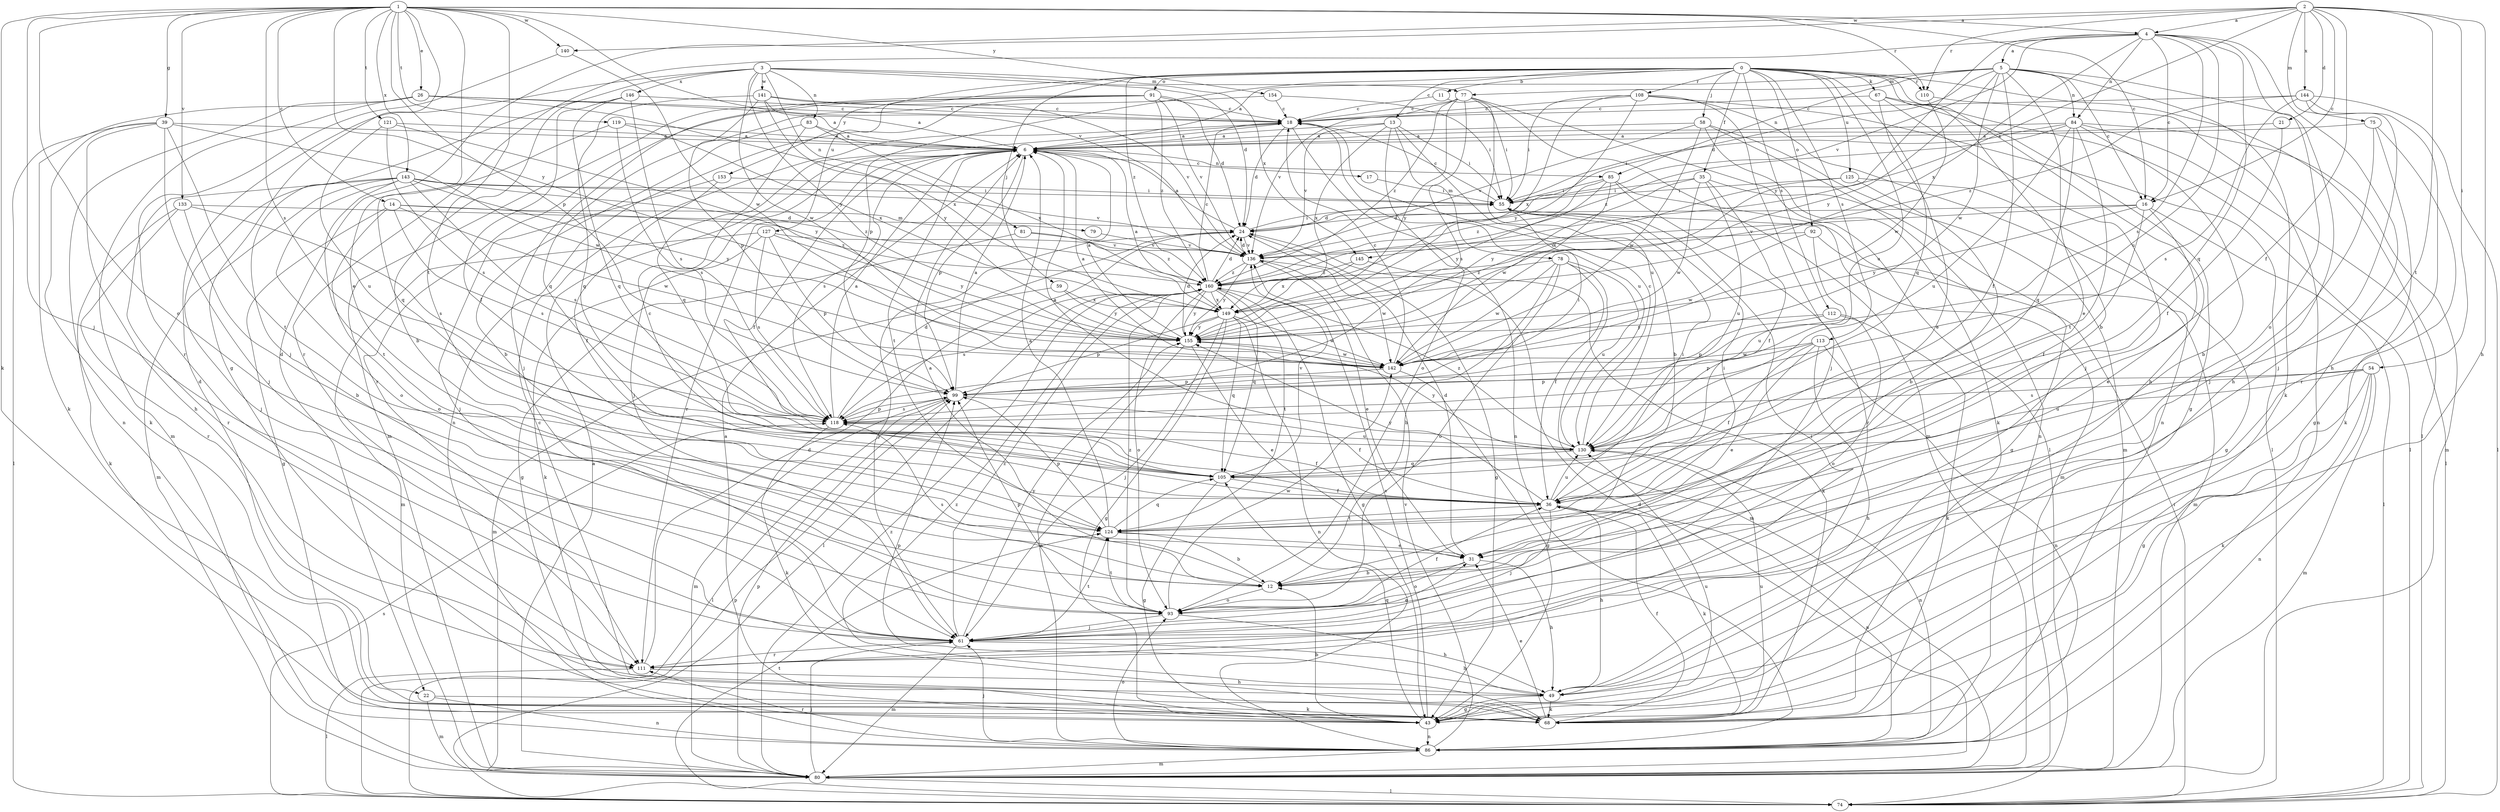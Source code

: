 strict digraph  {
0;
1;
2;
3;
4;
5;
6;
11;
12;
13;
14;
16;
17;
18;
21;
22;
24;
26;
31;
35;
36;
39;
43;
49;
54;
55;
58;
59;
61;
67;
68;
74;
75;
77;
78;
79;
80;
81;
83;
84;
85;
86;
91;
92;
93;
99;
105;
108;
110;
111;
112;
113;
118;
119;
121;
124;
125;
127;
130;
133;
136;
140;
141;
142;
143;
144;
145;
146;
149;
153;
154;
155;
160;
0 -> 11  [label=b];
0 -> 12  [label=b];
0 -> 13  [label=c];
0 -> 35  [label=f];
0 -> 49  [label=h];
0 -> 58  [label=j];
0 -> 59  [label=j];
0 -> 67  [label=k];
0 -> 74  [label=l];
0 -> 91  [label=o];
0 -> 92  [label=o];
0 -> 99  [label=p];
0 -> 105  [label=q];
0 -> 108  [label=r];
0 -> 110  [label=r];
0 -> 112  [label=s];
0 -> 113  [label=s];
0 -> 125  [label=u];
0 -> 127  [label=u];
0 -> 130  [label=u];
0 -> 153  [label=y];
0 -> 160  [label=z];
1 -> 4  [label=a];
1 -> 14  [label=c];
1 -> 16  [label=c];
1 -> 26  [label=e];
1 -> 31  [label=e];
1 -> 39  [label=g];
1 -> 43  [label=g];
1 -> 61  [label=j];
1 -> 68  [label=k];
1 -> 93  [label=o];
1 -> 99  [label=p];
1 -> 110  [label=r];
1 -> 118  [label=s];
1 -> 119  [label=t];
1 -> 121  [label=t];
1 -> 124  [label=t];
1 -> 133  [label=v];
1 -> 136  [label=v];
1 -> 140  [label=w];
1 -> 143  [label=x];
1 -> 154  [label=y];
1 -> 155  [label=y];
2 -> 4  [label=a];
2 -> 16  [label=c];
2 -> 21  [label=d];
2 -> 22  [label=d];
2 -> 36  [label=f];
2 -> 49  [label=h];
2 -> 54  [label=i];
2 -> 75  [label=m];
2 -> 110  [label=r];
2 -> 124  [label=t];
2 -> 140  [label=w];
2 -> 144  [label=x];
2 -> 145  [label=x];
3 -> 22  [label=d];
3 -> 24  [label=d];
3 -> 61  [label=j];
3 -> 77  [label=m];
3 -> 81  [label=n];
3 -> 83  [label=n];
3 -> 141  [label=w];
3 -> 142  [label=w];
3 -> 145  [label=x];
3 -> 146  [label=x];
3 -> 155  [label=y];
4 -> 5  [label=a];
4 -> 16  [label=c];
4 -> 49  [label=h];
4 -> 84  [label=n];
4 -> 93  [label=o];
4 -> 105  [label=q];
4 -> 111  [label=r];
4 -> 118  [label=s];
4 -> 130  [label=u];
4 -> 136  [label=v];
4 -> 149  [label=x];
4 -> 155  [label=y];
5 -> 6  [label=a];
5 -> 16  [label=c];
5 -> 24  [label=d];
5 -> 31  [label=e];
5 -> 36  [label=f];
5 -> 49  [label=h];
5 -> 68  [label=k];
5 -> 77  [label=m];
5 -> 84  [label=n];
5 -> 85  [label=n];
5 -> 142  [label=w];
5 -> 155  [label=y];
6 -> 17  [label=c];
6 -> 36  [label=f];
6 -> 61  [label=j];
6 -> 85  [label=n];
6 -> 99  [label=p];
6 -> 111  [label=r];
6 -> 118  [label=s];
6 -> 124  [label=t];
11 -> 18  [label=c];
11 -> 55  [label=i];
12 -> 6  [label=a];
12 -> 93  [label=o];
12 -> 118  [label=s];
13 -> 6  [label=a];
13 -> 12  [label=b];
13 -> 55  [label=i];
13 -> 78  [label=m];
13 -> 93  [label=o];
13 -> 136  [label=v];
13 -> 149  [label=x];
14 -> 43  [label=g];
14 -> 79  [label=m];
14 -> 93  [label=o];
14 -> 118  [label=s];
14 -> 142  [label=w];
14 -> 160  [label=z];
16 -> 24  [label=d];
16 -> 31  [label=e];
16 -> 36  [label=f];
16 -> 74  [label=l];
16 -> 136  [label=v];
16 -> 155  [label=y];
17 -> 55  [label=i];
18 -> 6  [label=a];
18 -> 24  [label=d];
18 -> 86  [label=n];
18 -> 130  [label=u];
21 -> 6  [label=a];
21 -> 36  [label=f];
22 -> 68  [label=k];
22 -> 80  [label=m];
22 -> 86  [label=n];
24 -> 6  [label=a];
24 -> 43  [label=g];
24 -> 55  [label=i];
24 -> 61  [label=j];
24 -> 136  [label=v];
26 -> 6  [label=a];
26 -> 18  [label=c];
26 -> 68  [label=k];
26 -> 80  [label=m];
26 -> 86  [label=n];
26 -> 149  [label=x];
31 -> 12  [label=b];
31 -> 24  [label=d];
31 -> 49  [label=h];
31 -> 93  [label=o];
35 -> 36  [label=f];
35 -> 43  [label=g];
35 -> 55  [label=i];
35 -> 130  [label=u];
35 -> 142  [label=w];
35 -> 155  [label=y];
36 -> 18  [label=c];
36 -> 49  [label=h];
36 -> 55  [label=i];
36 -> 61  [label=j];
36 -> 68  [label=k];
36 -> 86  [label=n];
36 -> 124  [label=t];
36 -> 130  [label=u];
36 -> 155  [label=y];
39 -> 6  [label=a];
39 -> 49  [label=h];
39 -> 61  [label=j];
39 -> 68  [label=k];
39 -> 74  [label=l];
39 -> 124  [label=t];
39 -> 142  [label=w];
43 -> 6  [label=a];
43 -> 12  [label=b];
43 -> 86  [label=n];
43 -> 105  [label=q];
43 -> 130  [label=u];
43 -> 136  [label=v];
49 -> 43  [label=g];
49 -> 68  [label=k];
49 -> 99  [label=p];
54 -> 43  [label=g];
54 -> 68  [label=k];
54 -> 80  [label=m];
54 -> 86  [label=n];
54 -> 99  [label=p];
54 -> 118  [label=s];
54 -> 130  [label=u];
55 -> 18  [label=c];
55 -> 24  [label=d];
58 -> 6  [label=a];
58 -> 68  [label=k];
58 -> 80  [label=m];
58 -> 86  [label=n];
58 -> 136  [label=v];
58 -> 142  [label=w];
59 -> 80  [label=m];
59 -> 149  [label=x];
59 -> 155  [label=y];
61 -> 31  [label=e];
61 -> 49  [label=h];
61 -> 80  [label=m];
61 -> 111  [label=r];
61 -> 124  [label=t];
61 -> 155  [label=y];
61 -> 160  [label=z];
67 -> 18  [label=c];
67 -> 31  [label=e];
67 -> 43  [label=g];
67 -> 61  [label=j];
67 -> 74  [label=l];
68 -> 18  [label=c];
68 -> 31  [label=e];
68 -> 36  [label=f];
68 -> 130  [label=u];
68 -> 160  [label=z];
74 -> 55  [label=i];
74 -> 99  [label=p];
74 -> 118  [label=s];
74 -> 124  [label=t];
75 -> 6  [label=a];
75 -> 43  [label=g];
75 -> 61  [label=j];
75 -> 68  [label=k];
77 -> 18  [label=c];
77 -> 74  [label=l];
77 -> 80  [label=m];
77 -> 118  [label=s];
77 -> 130  [label=u];
77 -> 136  [label=v];
77 -> 155  [label=y];
77 -> 160  [label=z];
78 -> 12  [label=b];
78 -> 36  [label=f];
78 -> 80  [label=m];
78 -> 93  [label=o];
78 -> 130  [label=u];
78 -> 142  [label=w];
78 -> 160  [label=z];
79 -> 136  [label=v];
80 -> 6  [label=a];
80 -> 24  [label=d];
80 -> 61  [label=j];
80 -> 74  [label=l];
80 -> 99  [label=p];
80 -> 160  [label=z];
81 -> 43  [label=g];
81 -> 136  [label=v];
81 -> 160  [label=z];
83 -> 6  [label=a];
83 -> 12  [label=b];
83 -> 105  [label=q];
83 -> 149  [label=x];
84 -> 6  [label=a];
84 -> 12  [label=b];
84 -> 55  [label=i];
84 -> 74  [label=l];
84 -> 80  [label=m];
84 -> 105  [label=q];
84 -> 124  [label=t];
84 -> 130  [label=u];
84 -> 160  [label=z];
85 -> 55  [label=i];
85 -> 80  [label=m];
85 -> 111  [label=r];
85 -> 142  [label=w];
85 -> 155  [label=y];
85 -> 160  [label=z];
86 -> 61  [label=j];
86 -> 80  [label=m];
86 -> 93  [label=o];
86 -> 111  [label=r];
86 -> 136  [label=v];
91 -> 18  [label=c];
91 -> 24  [label=d];
91 -> 61  [label=j];
91 -> 80  [label=m];
91 -> 86  [label=n];
91 -> 111  [label=r];
91 -> 136  [label=v];
91 -> 160  [label=z];
92 -> 80  [label=m];
92 -> 130  [label=u];
92 -> 136  [label=v];
92 -> 142  [label=w];
93 -> 36  [label=f];
93 -> 49  [label=h];
93 -> 61  [label=j];
93 -> 99  [label=p];
93 -> 124  [label=t];
93 -> 142  [label=w];
93 -> 160  [label=z];
99 -> 6  [label=a];
99 -> 36  [label=f];
99 -> 55  [label=i];
99 -> 74  [label=l];
99 -> 80  [label=m];
99 -> 118  [label=s];
105 -> 36  [label=f];
105 -> 43  [label=g];
105 -> 136  [label=v];
108 -> 18  [label=c];
108 -> 55  [label=i];
108 -> 61  [label=j];
108 -> 74  [label=l];
108 -> 86  [label=n];
108 -> 149  [label=x];
108 -> 155  [label=y];
110 -> 86  [label=n];
110 -> 142  [label=w];
111 -> 24  [label=d];
111 -> 49  [label=h];
111 -> 55  [label=i];
111 -> 74  [label=l];
112 -> 68  [label=k];
112 -> 93  [label=o];
112 -> 99  [label=p];
112 -> 155  [label=y];
113 -> 31  [label=e];
113 -> 36  [label=f];
113 -> 49  [label=h];
113 -> 86  [label=n];
113 -> 99  [label=p];
113 -> 142  [label=w];
118 -> 6  [label=a];
118 -> 24  [label=d];
118 -> 36  [label=f];
118 -> 68  [label=k];
118 -> 99  [label=p];
118 -> 130  [label=u];
119 -> 6  [label=a];
119 -> 105  [label=q];
119 -> 118  [label=s];
119 -> 149  [label=x];
121 -> 6  [label=a];
121 -> 118  [label=s];
121 -> 130  [label=u];
121 -> 155  [label=y];
124 -> 6  [label=a];
124 -> 12  [label=b];
124 -> 31  [label=e];
124 -> 55  [label=i];
124 -> 99  [label=p];
124 -> 105  [label=q];
125 -> 12  [label=b];
125 -> 43  [label=g];
125 -> 55  [label=i];
125 -> 149  [label=x];
127 -> 68  [label=k];
127 -> 80  [label=m];
127 -> 99  [label=p];
127 -> 118  [label=s];
127 -> 136  [label=v];
127 -> 155  [label=y];
130 -> 6  [label=a];
130 -> 18  [label=c];
130 -> 86  [label=n];
130 -> 105  [label=q];
130 -> 155  [label=y];
130 -> 160  [label=z];
133 -> 12  [label=b];
133 -> 24  [label=d];
133 -> 68  [label=k];
133 -> 111  [label=r];
133 -> 118  [label=s];
136 -> 24  [label=d];
136 -> 31  [label=e];
136 -> 142  [label=w];
136 -> 155  [label=y];
136 -> 160  [label=z];
140 -> 111  [label=r];
140 -> 142  [label=w];
141 -> 6  [label=a];
141 -> 18  [label=c];
141 -> 99  [label=p];
141 -> 105  [label=q];
141 -> 136  [label=v];
141 -> 155  [label=y];
142 -> 6  [label=a];
142 -> 18  [label=c];
142 -> 43  [label=g];
142 -> 99  [label=p];
143 -> 55  [label=i];
143 -> 61  [label=j];
143 -> 80  [label=m];
143 -> 93  [label=o];
143 -> 111  [label=r];
143 -> 118  [label=s];
143 -> 124  [label=t];
143 -> 136  [label=v];
143 -> 155  [label=y];
143 -> 160  [label=z];
144 -> 18  [label=c];
144 -> 61  [label=j];
144 -> 74  [label=l];
144 -> 111  [label=r];
144 -> 118  [label=s];
144 -> 160  [label=z];
145 -> 68  [label=k];
145 -> 149  [label=x];
145 -> 160  [label=z];
146 -> 12  [label=b];
146 -> 18  [label=c];
146 -> 36  [label=f];
146 -> 105  [label=q];
146 -> 118  [label=s];
149 -> 6  [label=a];
149 -> 43  [label=g];
149 -> 61  [label=j];
149 -> 86  [label=n];
149 -> 99  [label=p];
149 -> 105  [label=q];
149 -> 142  [label=w];
149 -> 155  [label=y];
153 -> 36  [label=f];
153 -> 55  [label=i];
153 -> 61  [label=j];
154 -> 18  [label=c];
154 -> 55  [label=i];
154 -> 105  [label=q];
155 -> 6  [label=a];
155 -> 24  [label=d];
155 -> 31  [label=e];
155 -> 86  [label=n];
155 -> 142  [label=w];
160 -> 18  [label=c];
160 -> 24  [label=d];
160 -> 43  [label=g];
160 -> 74  [label=l];
160 -> 93  [label=o];
160 -> 105  [label=q];
160 -> 118  [label=s];
160 -> 124  [label=t];
160 -> 149  [label=x];
160 -> 155  [label=y];
}
